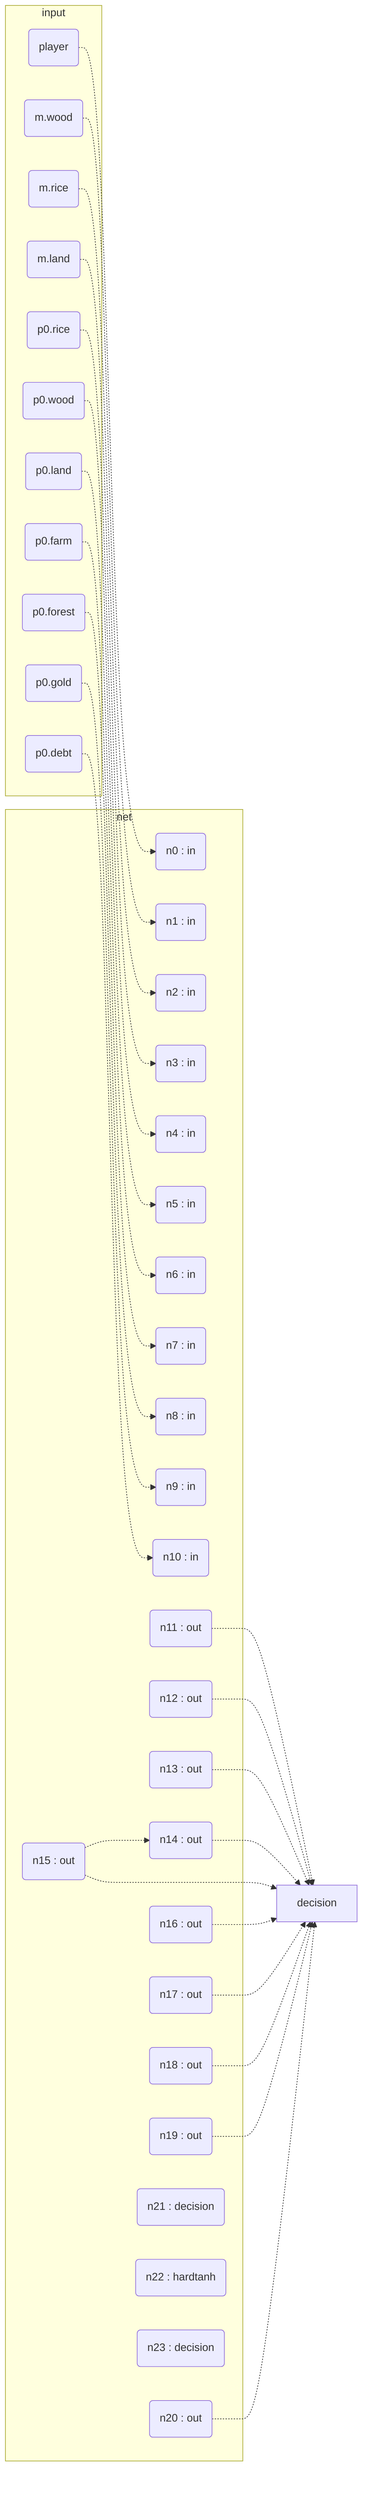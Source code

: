 flowchart LR
subgraph input
i0(player)
i1(m.wood)
i2(m.rice)
i3(m.land)
i4(p0.rice)
i5(p0.wood)
i6(p0.land)
i7(p0.farm)
i8(p0.forest)
i9(p0.gold)
i10(p0.debt)
end
subgraph net
i0 -.-> n0 
n0(n0 : in)
i1 -.-> n1 
n1(n1 : in)
i2 -.-> n2 
n2(n2 : in)
i3 -.-> n3 
n3(n3 : in)
i4 -.-> n4 
n4(n4 : in)
i5 -.-> n5 
n5(n5 : in)
i6 -.-> n6 
n6(n6 : in)
i7 -.-> n7 
n7(n7 : in)
i8 -.-> n8 
n8(n8 : in)
i9 -.-> n9 
n9(n9 : in)
i10 -.-> n10 
n10(n10 : in)
n11(n11 : out)
n12(n12 : out)
n13(n13 : out)
n15 -.-> n14 
n14(n14 : out)
n15(n15 : out)
n16(n16 : out)
n17(n17 : out)
n18(n18 : out)
n19(n19 : out)
n20(n20 : out)
n21(n21 : decision)
n22(n22 : hardtanh)
n23(n23 : decision)
end
n11 -.-> decision
n12 -.-> decision
n13 -.-> decision
n14 -.-> decision
n15 -.-> decision
n16 -.-> decision
n17 -.-> decision
n18 -.-> decision
n19 -.-> decision
n20 -.-> decision